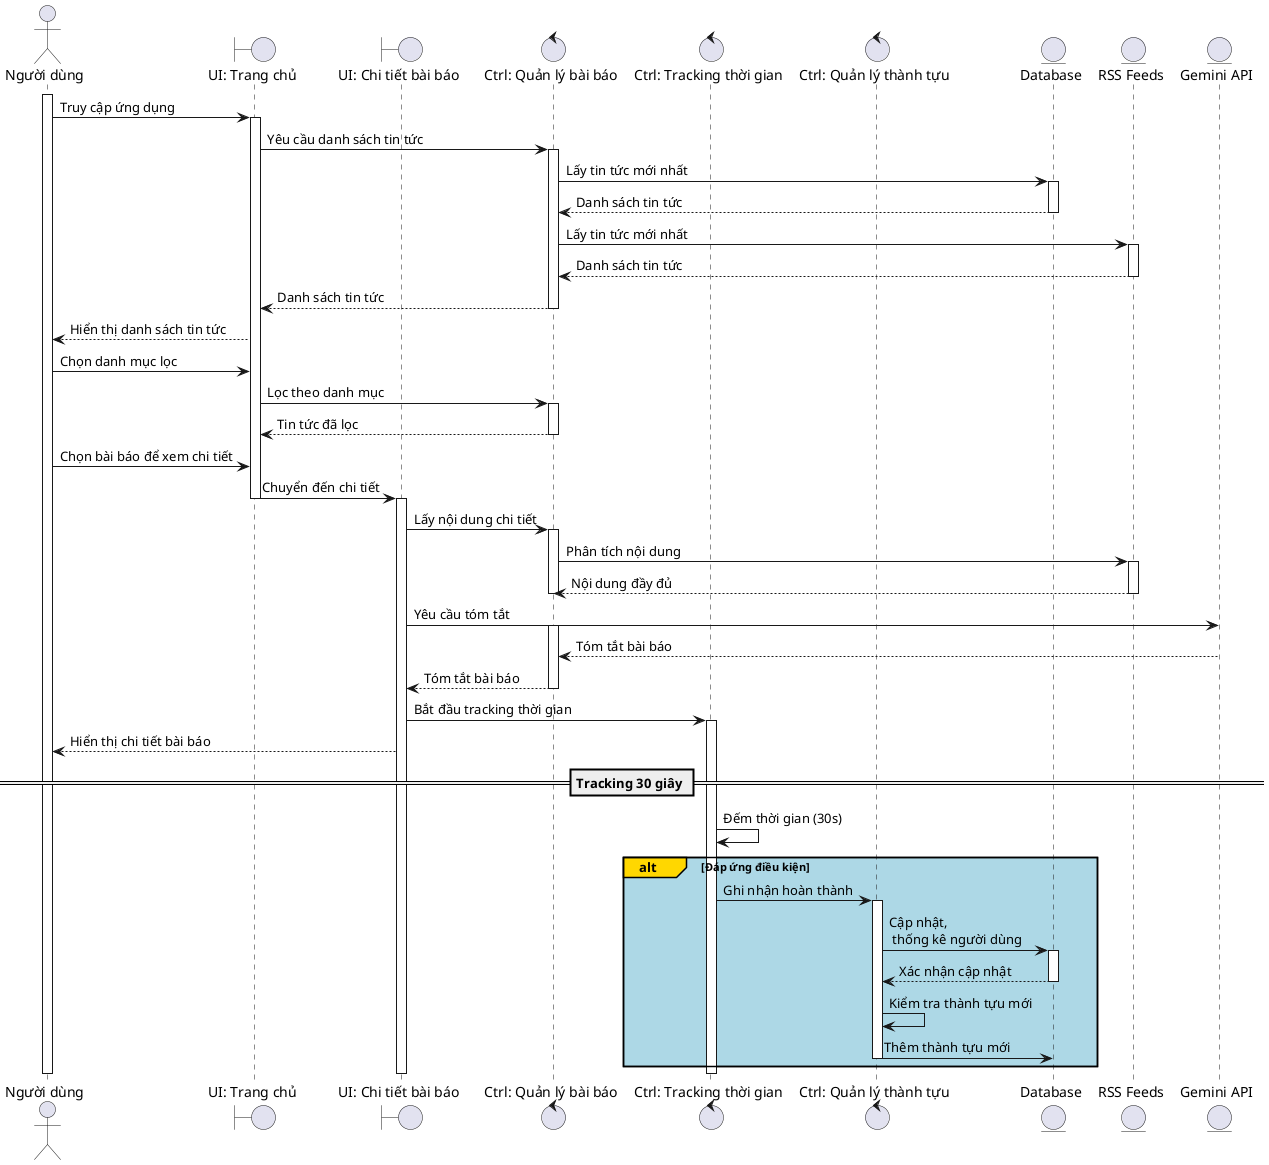 @startuml SequenceViewNews

actor "Người dùng" as user
boundary "UI: Trang chủ" as ui_main
boundary "UI: Chi tiết bài báo" as ui_detail
control "Ctrl: Quản lý bài báo" as ctrl_article
control "Ctrl: Tracking thời gian" as ctrl_tracking
control "Ctrl: Quản lý thành tựu" as ctrl_achievement
entity "Database" as database
entity "RSS Feeds" as rss
entity "Gemini API" as gemini_api

activate user
user -> ui_main: Truy cập ứng dụng

activate ui_main
ui_main -> ctrl_article: Yêu cầu danh sách tin tức



activate ctrl_article
' Req to database
ctrl_article -> database: Lấy tin tức mới nhất
activate database
database --> ctrl_article: Danh sách tin tức
deactivate database
' Req to RSS
ctrl_article -> rss: Lấy tin tức mới nhất
activate rss
rss --> ctrl_article: Danh sách tin tức
deactivate rss

ctrl_article --> ui_main: Danh sách tin tức
deactivate ctrl_article
ui_main --> user: Hiển thị danh sách tin tức

user -> ui_main: Chọn danh mục lọc
ui_main -> ctrl_article: Lọc theo danh mục
activate ctrl_article
ctrl_article --> ui_main: Tin tức đã lọc
deactivate ctrl_article

user -> ui_main: Chọn bài báo để xem chi tiết
ui_main -> ui_detail: Chuyển đến chi tiết
deactivate ui_main

activate ui_detail
ui_detail -> ctrl_article: Lấy nội dung chi tiết
activate ctrl_article

' Get content from RSS
ctrl_article -> rss: Phân tích nội dung
activate rss
rss --> ctrl_article: Nội dung đầy đủ
deactivate rss
deactivate ctrl_article

ui_detail -> gemini_api: Yêu cầu tóm tắt

activate ctrl_article
gemini_api --> ctrl_article: Tóm tắt bài báo
ctrl_article --> ui_detail: Tóm tắt bài báo
deactivate ctrl_article

ui_detail -> ctrl_tracking: Bắt đầu tracking thời gian
activate ctrl_tracking

ui_detail --> user: Hiển thị chi tiết bài báo

== Tracking 30 giây ==
ctrl_tracking -> ctrl_tracking: Đếm thời gian (30s)

alt#Gold #LightBlue Đáp ứng điều kiện
    ctrl_tracking -> ctrl_achievement: Ghi nhận hoàn thành
    activate ctrl_achievement
    ctrl_achievement -> database: Cập nhật,\n thống kê người dùng
    activate database
    database --> ctrl_achievement: Xác nhận cập nhật
    deactivate database
    
    ctrl_achievement -> ctrl_achievement: Kiểm tra thành tựu mới

    ctrl_achievement -> database: Thêm thành tựu mới
   
    deactivate ctrl_achievement
end

deactivate ctrl_tracking
deactivate ui_detail
deactivate user

@enduml
